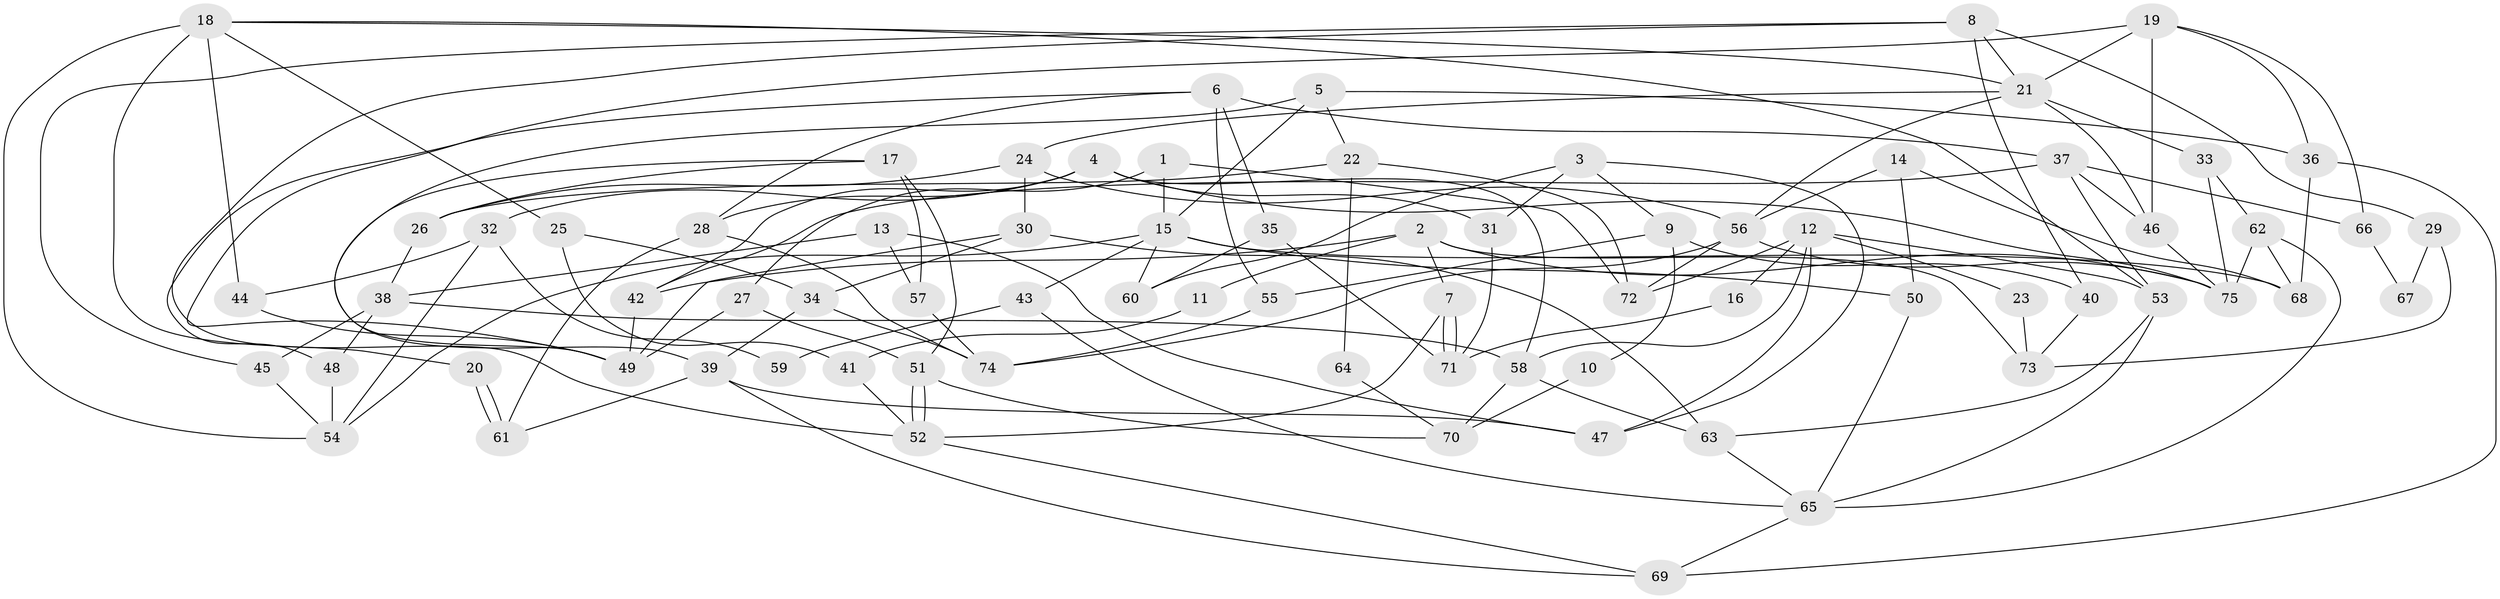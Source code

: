 // Generated by graph-tools (version 1.1) at 2025/11/02/27/25 16:11:18]
// undirected, 75 vertices, 150 edges
graph export_dot {
graph [start="1"]
  node [color=gray90,style=filled];
  1;
  2;
  3;
  4;
  5;
  6;
  7;
  8;
  9;
  10;
  11;
  12;
  13;
  14;
  15;
  16;
  17;
  18;
  19;
  20;
  21;
  22;
  23;
  24;
  25;
  26;
  27;
  28;
  29;
  30;
  31;
  32;
  33;
  34;
  35;
  36;
  37;
  38;
  39;
  40;
  41;
  42;
  43;
  44;
  45;
  46;
  47;
  48;
  49;
  50;
  51;
  52;
  53;
  54;
  55;
  56;
  57;
  58;
  59;
  60;
  61;
  62;
  63;
  64;
  65;
  66;
  67;
  68;
  69;
  70;
  71;
  72;
  73;
  74;
  75;
  1 -- 72;
  1 -- 15;
  1 -- 27;
  2 -- 75;
  2 -- 42;
  2 -- 7;
  2 -- 11;
  2 -- 73;
  3 -- 31;
  3 -- 47;
  3 -- 9;
  3 -- 60;
  4 -- 58;
  4 -- 28;
  4 -- 31;
  4 -- 32;
  4 -- 42;
  4 -- 75;
  5 -- 15;
  5 -- 36;
  5 -- 22;
  5 -- 39;
  6 -- 37;
  6 -- 48;
  6 -- 28;
  6 -- 35;
  6 -- 55;
  7 -- 71;
  7 -- 71;
  7 -- 52;
  8 -- 21;
  8 -- 52;
  8 -- 29;
  8 -- 40;
  8 -- 45;
  9 -- 55;
  9 -- 10;
  9 -- 40;
  10 -- 70;
  11 -- 41;
  12 -- 53;
  12 -- 47;
  12 -- 16;
  12 -- 23;
  12 -- 58;
  12 -- 72;
  13 -- 57;
  13 -- 38;
  13 -- 47;
  14 -- 68;
  14 -- 56;
  14 -- 50;
  15 -- 54;
  15 -- 50;
  15 -- 43;
  15 -- 60;
  15 -- 68;
  16 -- 71;
  17 -- 49;
  17 -- 26;
  17 -- 51;
  17 -- 57;
  18 -- 21;
  18 -- 53;
  18 -- 20;
  18 -- 25;
  18 -- 44;
  18 -- 54;
  19 -- 36;
  19 -- 46;
  19 -- 21;
  19 -- 49;
  19 -- 66;
  20 -- 61;
  20 -- 61;
  21 -- 24;
  21 -- 33;
  21 -- 46;
  21 -- 56;
  22 -- 72;
  22 -- 26;
  22 -- 64;
  23 -- 73;
  24 -- 56;
  24 -- 30;
  24 -- 26;
  25 -- 34;
  25 -- 41;
  26 -- 38;
  27 -- 51;
  27 -- 49;
  28 -- 74;
  28 -- 61;
  29 -- 73;
  29 -- 67;
  30 -- 49;
  30 -- 63;
  30 -- 34;
  31 -- 71;
  32 -- 44;
  32 -- 54;
  32 -- 59;
  33 -- 75;
  33 -- 62;
  34 -- 39;
  34 -- 74;
  35 -- 60;
  35 -- 71;
  36 -- 69;
  36 -- 68;
  37 -- 46;
  37 -- 42;
  37 -- 53;
  37 -- 66;
  38 -- 45;
  38 -- 48;
  38 -- 58;
  39 -- 61;
  39 -- 47;
  39 -- 69;
  40 -- 73;
  41 -- 52;
  42 -- 49;
  43 -- 65;
  43 -- 59;
  44 -- 49;
  45 -- 54;
  46 -- 75;
  48 -- 54;
  50 -- 65;
  51 -- 52;
  51 -- 52;
  51 -- 70;
  52 -- 69;
  53 -- 65;
  53 -- 63;
  55 -- 74;
  56 -- 75;
  56 -- 72;
  56 -- 74;
  57 -- 74;
  58 -- 63;
  58 -- 70;
  62 -- 65;
  62 -- 68;
  62 -- 75;
  63 -- 65;
  64 -- 70;
  65 -- 69;
  66 -- 67;
}
